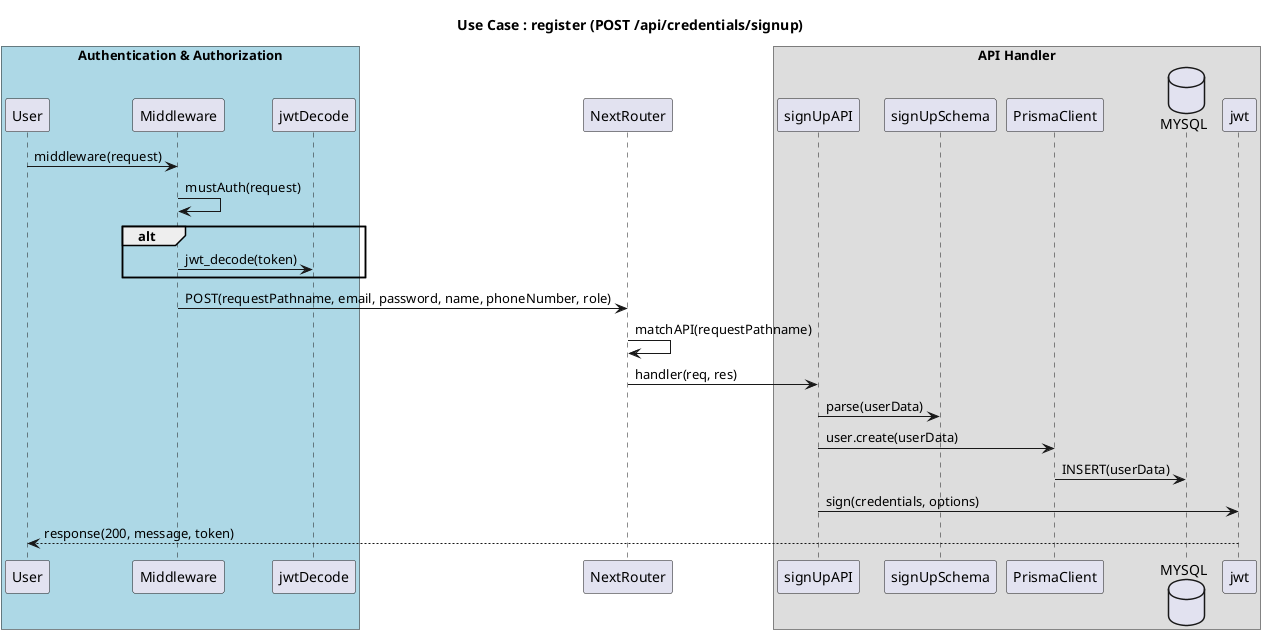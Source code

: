 @startuml
title Use Case : register (POST /api/credentials/signup)

box "Authentication & Authorization" #Lightblue
User -> Middleware : middleware(request)
Middleware -> Middleware : mustAuth(request)
alt 
Middleware -> jwtDecode : jwt_decode(token)
end alt
end box

Middleware -> NextRouter : POST(requestPathname, email, password, name, phoneNumber, role)
NextRouter -> NextRouter : matchAPI(requestPathname)

box "API Handler"
NextRouter -> signUpAPI : handler(req, res)
signUpAPI -> signUpSchema : parse(userData)
signUpAPI -> PrismaClient : user.create(userData)
database MYSQL
PrismaClient -> MYSQL : INSERT(userData)
signUpAPI -> jwt : sign(credentials, options)
jwt --> User : response(200, message, token)
end box

@enduml